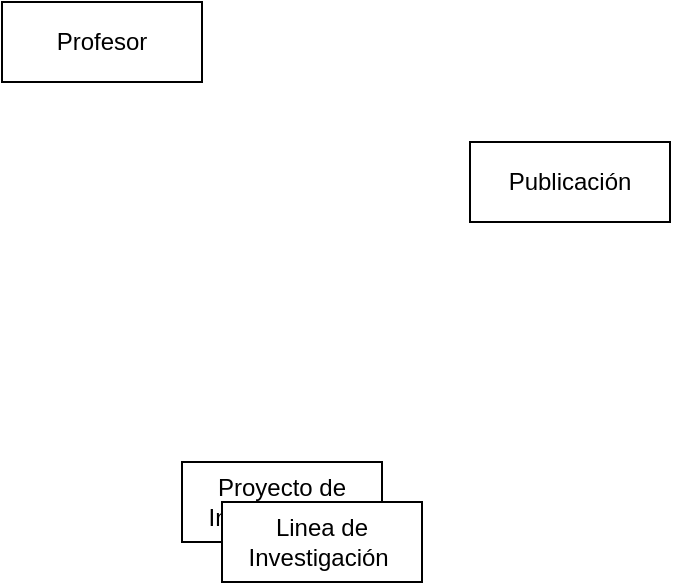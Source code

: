 <mxfile version="26.0.16">
  <diagram name="Página-1" id="NoCARHpw3OgLoDmp_JDq">
    <mxGraphModel dx="1434" dy="772" grid="1" gridSize="10" guides="1" tooltips="1" connect="1" arrows="1" fold="1" page="1" pageScale="1" pageWidth="827" pageHeight="1169" math="0" shadow="0">
      <root>
        <mxCell id="0" />
        <mxCell id="1" parent="0" />
        <mxCell id="rB2gAjxSfu14zHGkf0-v-1" value="Profesor" style="whiteSpace=wrap;html=1;align=center;" parent="1" vertex="1">
          <mxGeometry x="80" y="130" width="100" height="40" as="geometry" />
        </mxCell>
        <mxCell id="rB2gAjxSfu14zHGkf0-v-2" value="Proyecto de Investigación&amp;nbsp;" style="whiteSpace=wrap;html=1;align=center;" parent="1" vertex="1">
          <mxGeometry x="170" y="360" width="100" height="40" as="geometry" />
        </mxCell>
        <mxCell id="rB2gAjxSfu14zHGkf0-v-3" value="Publicación" style="whiteSpace=wrap;html=1;align=center;" parent="1" vertex="1">
          <mxGeometry x="314" y="200" width="100" height="40" as="geometry" />
        </mxCell>
        <mxCell id="rB2gAjxSfu14zHGkf0-v-4" value="Linea de Investigación&amp;nbsp;" style="whiteSpace=wrap;html=1;align=center;" parent="1" vertex="1">
          <mxGeometry x="190" y="380" width="100" height="40" as="geometry" />
        </mxCell>
      </root>
    </mxGraphModel>
  </diagram>
</mxfile>
